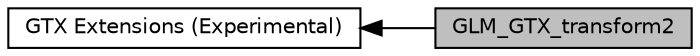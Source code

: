 digraph "GLM_GTX_transform2"
{
  edge [fontname="Helvetica",fontsize="10",labelfontname="Helvetica",labelfontsize="10"];
  node [fontname="Helvetica",fontsize="10",shape=box];
  rankdir=LR;
  Node2 [label="GTX Extensions (Experimental)",height=0.2,width=0.4,color="black", fillcolor="white", style="filled",URL="$group__gtx.html",tooltip="Functions and types that the GLSL specification doesn't define, but useful to have for a C++ program."];
  Node1 [label="GLM_GTX_transform2",height=0.2,width=0.4,color="black", fillcolor="grey75", style="filled", fontcolor="black",tooltip="Add extra transformation matrices."];
  Node2->Node1 [shape=plaintext, dir="back", style="solid"];
}
